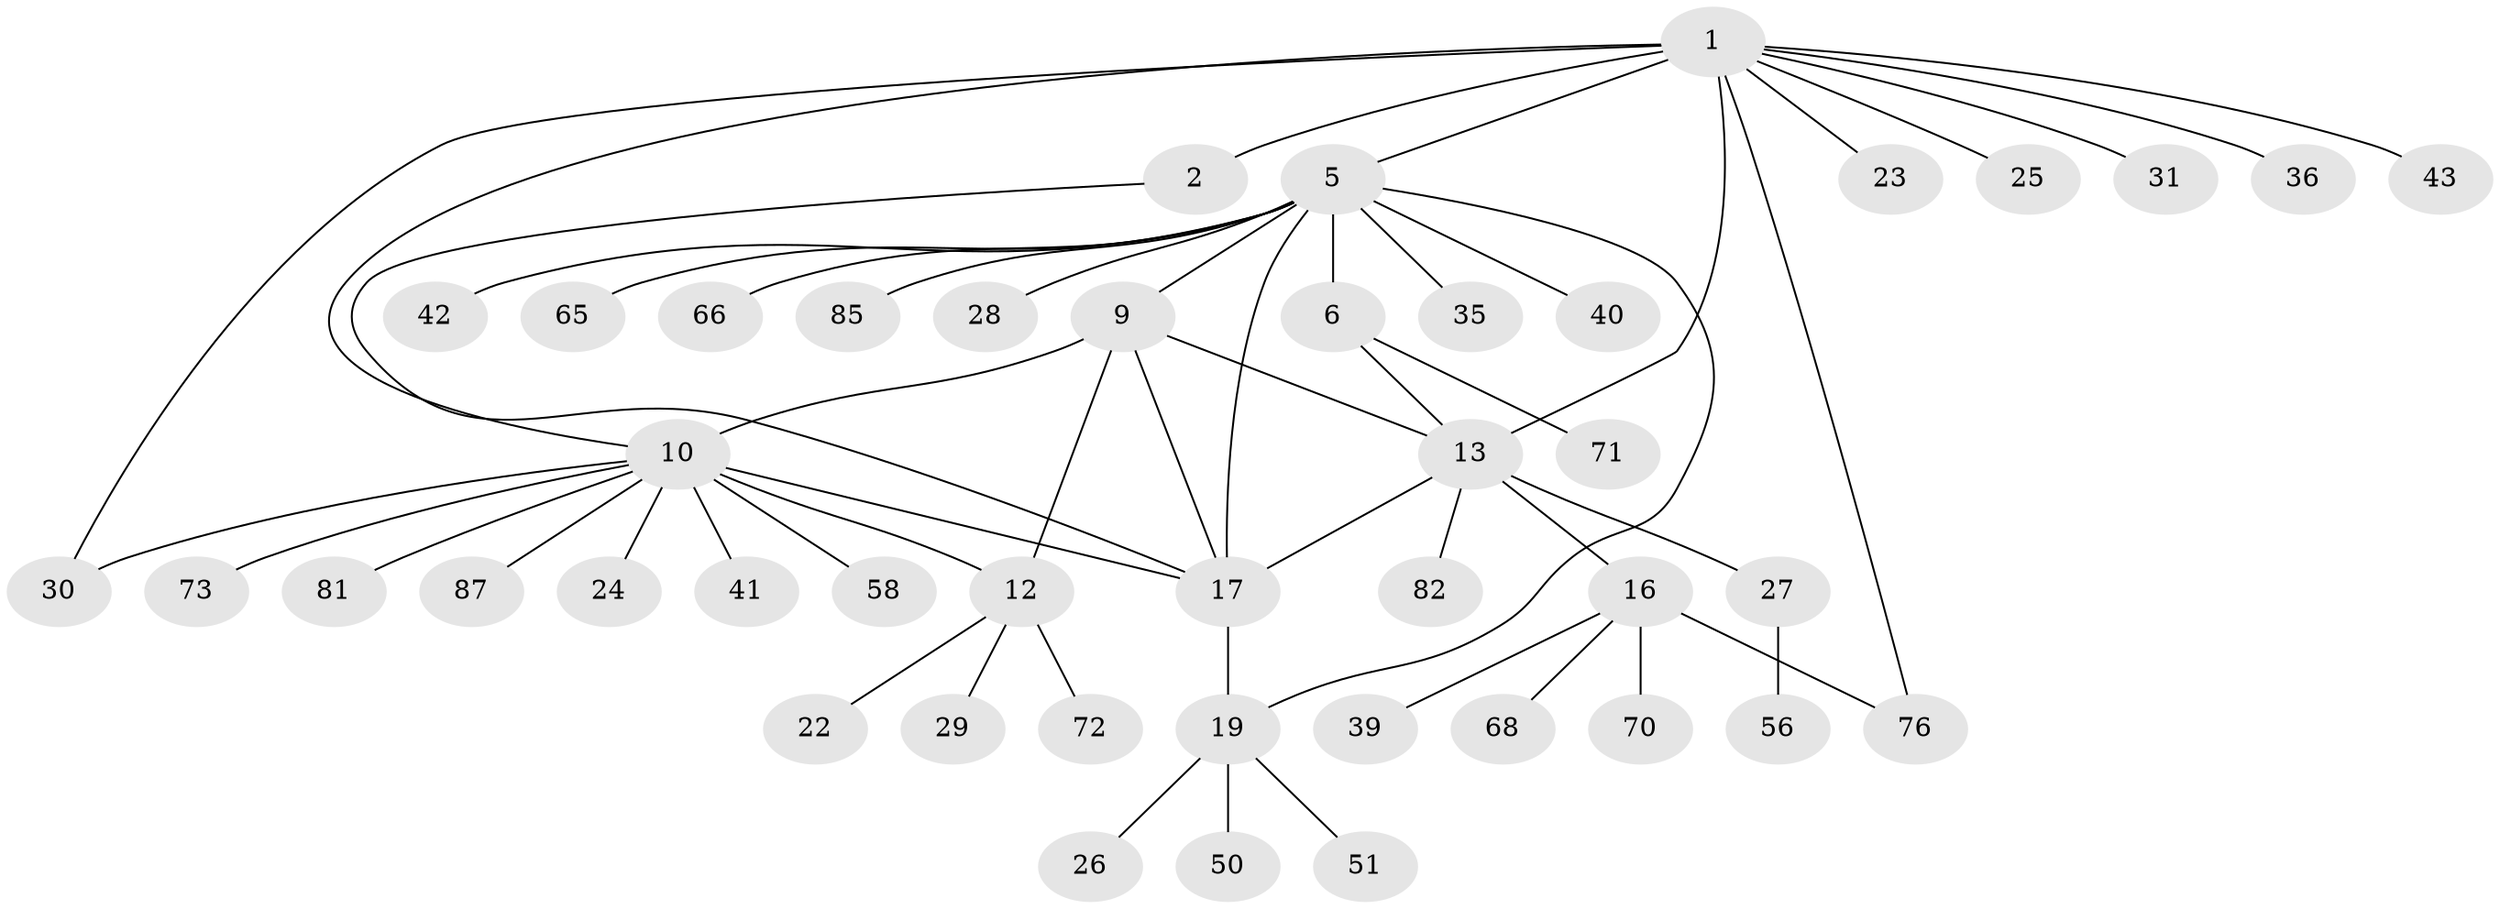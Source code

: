 // original degree distribution, {8: 0.056179775280898875, 6: 0.0449438202247191, 5: 0.02247191011235955, 7: 0.0449438202247191, 10: 0.011235955056179775, 3: 0.033707865168539325, 4: 0.011235955056179775, 9: 0.011235955056179775, 14: 0.011235955056179775, 2: 0.14606741573033707, 1: 0.6067415730337079}
// Generated by graph-tools (version 1.1) at 2025/16/03/09/25 04:16:09]
// undirected, 44 vertices, 54 edges
graph export_dot {
graph [start="1"]
  node [color=gray90,style=filled];
  1 [super="+3+47"];
  2 [super="+38+79"];
  5 [super="+7+8"];
  6;
  9 [super="+60"];
  10 [super="+11"];
  12;
  13 [super="+14"];
  16 [super="+21"];
  17 [super="+18+59+67+45"];
  19 [super="+46"];
  22 [super="+86"];
  23;
  24;
  25;
  26 [super="+80"];
  27;
  28;
  29 [super="+44"];
  30 [super="+55+34"];
  31;
  35 [super="+62"];
  36;
  39;
  40;
  41;
  42;
  43;
  50;
  51;
  56;
  58;
  65;
  66;
  68;
  70;
  71;
  72;
  73;
  76;
  81;
  82;
  85;
  87;
  1 -- 2 [weight=3];
  1 -- 23;
  1 -- 25;
  1 -- 31;
  1 -- 43;
  1 -- 36;
  1 -- 5;
  1 -- 10;
  1 -- 76;
  1 -- 13;
  1 -- 30;
  2 -- 17;
  5 -- 6 [weight=3];
  5 -- 19 [weight=2];
  5 -- 40;
  5 -- 42;
  5 -- 65;
  5 -- 17;
  5 -- 66;
  5 -- 35;
  5 -- 85;
  5 -- 9;
  5 -- 28;
  6 -- 71;
  6 -- 13;
  9 -- 10 [weight=2];
  9 -- 12;
  9 -- 13;
  9 -- 17;
  10 -- 12 [weight=2];
  10 -- 41;
  10 -- 87;
  10 -- 73;
  10 -- 81;
  10 -- 24;
  10 -- 58;
  10 -- 30;
  10 -- 17;
  12 -- 22;
  12 -- 29;
  12 -- 72;
  13 -- 16 [weight=3];
  13 -- 17;
  13 -- 82;
  13 -- 27;
  16 -- 68;
  16 -- 76;
  16 -- 70;
  16 -- 39;
  17 -- 19 [weight=3];
  19 -- 26;
  19 -- 50;
  19 -- 51;
  27 -- 56;
}
